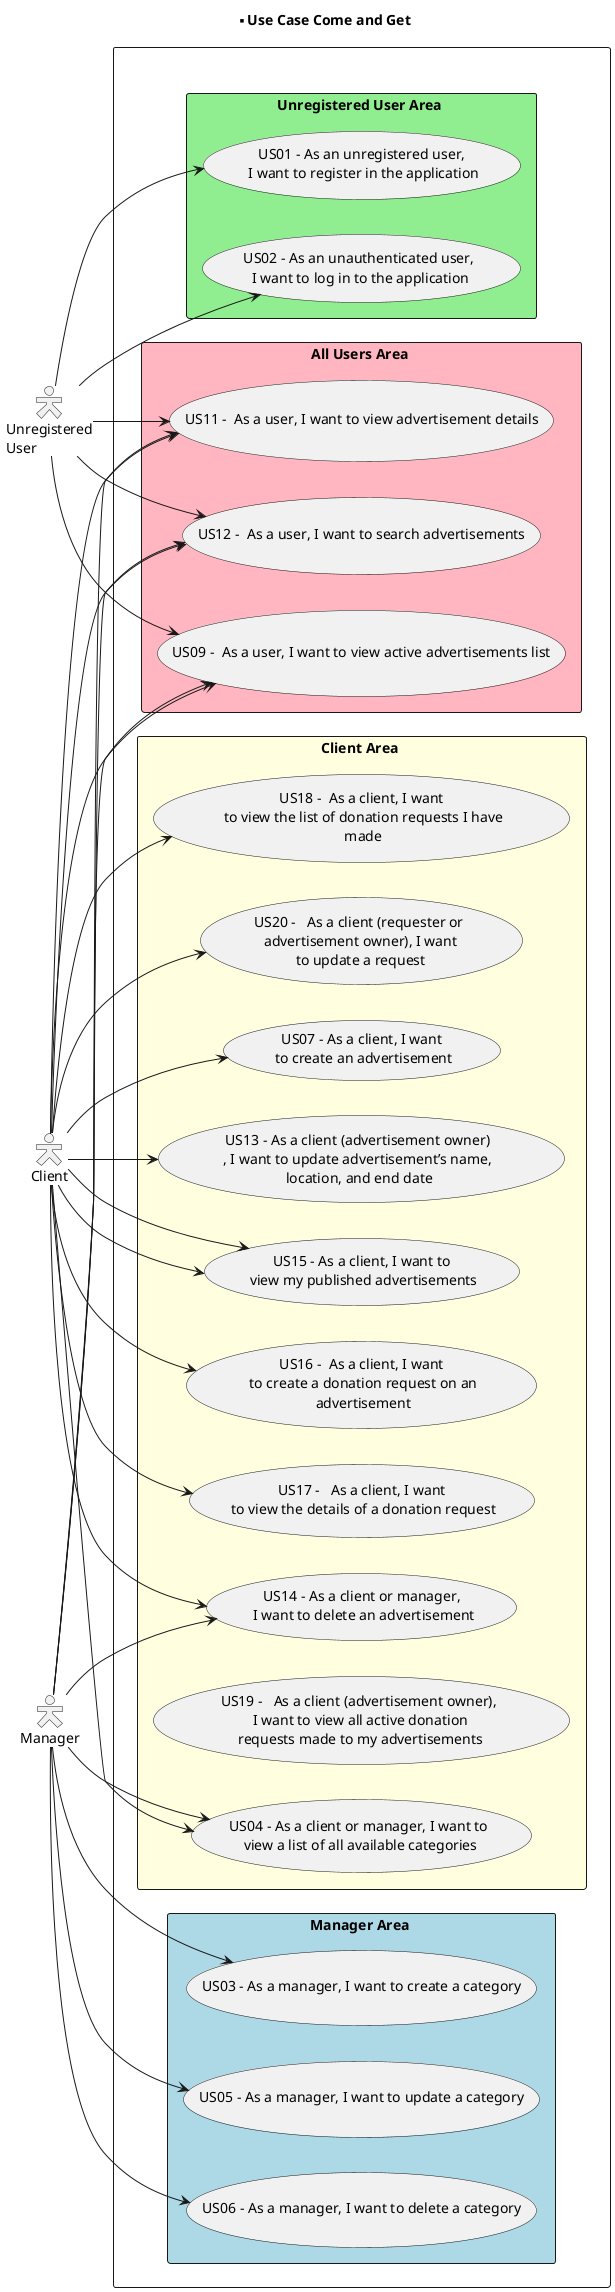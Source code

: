 @startuml

title ******* Use Case Come and Get

left to right direction
skinparam actorStyle hollow
  actor "Unregistered\nUser"
  actor "Client"
  actor "Manager"




rectangle " " as usecase1 {

    rectangle "All Users Area " as usecase2 #Lightpink{

            usecase "US09 -  As a user, I want to view active advertisements list" as US09
            usecase "US11 -  As a user, I want to view advertisement details" as US11
            usecase "US12 -  As a user, I want to search advertisements" as US12

            "Client" --> US09
            "Client" --> US11
            "Client" --> US12
            "Unregistered\nUser" --> US09
            "Unregistered\nUser" --> US11
            "Unregistered\nUser" --> US12
            "Manager" --> US09
            "Manager" --> US11
            "Manager" --> US12
         }

    rectangle "Unregistered User Area " as usecase3 #Lightgreen{

            usecase "US01 - As an unregistered user,\n I want to register in the application" as US01
            usecase "US02 - As an unauthenticated user,\n I want to log in to the application" as US02

            "Unregistered\nUser" --> US01
            "Unregistered\nUser" --> US02
         }

     rectangle "Client Area " as usecase4 #Lightyellow{

            usecase "US04 - As a client or manager, I want to\n view a list of all available categories" as US04
            usecase "US07 - As a client, I want\n to create an advertisement" as US07
            usecase "US13 - As a client (advertisement owner)\n, I want to update advertisement’s name,\n location, and end date" as US13
            usecase "US15 - As a client, I want to\n view my published advertisements" as US15
            usecase "US14 - As a client or manager,\n I want to delete an advertisement" as US14
            usecase "US16 -  As a client, I want\n to create a donation request on an\n advertisement" as US16
            usecase "US17 -   As a client, I want\n to view the details of a donation request" as US17
            usecase "US18 -  As a client, I want\n to view the list of donation requests I have\n made" as US18
            usecase "US19 -   As a client (advertisement owner),\n I want to view all active donation\n requests made to my advertisements" as US19
            usecase "US20 -   As a client (requester or\n advertisement owner), I want\n to update a request" as US20

            "Client" --> US15
            "Client" --> US20
            "Client" --> US18
            "Client" --> US17
            "Client" --> US16
            "Client" --> US15
            "Client" --> US14
            "Client" --> US13
            "Client" --> US04
            "Client" --> US07
            "Manager" --> US04
            "Manager" --> US14

        }

    rectangle "Manager Area " as usecase5 #Lightblue{

            usecase "US03 - As a manager, I want to create a category" as US03
            usecase "US05 - As a manager, I want to update a category" as US05
            usecase "US06 - As a manager, I want to delete a category" as US06
            "Manager" --> US03
            "Manager" --> US05
            "Manager" --> US06
        }
}
@enduml
